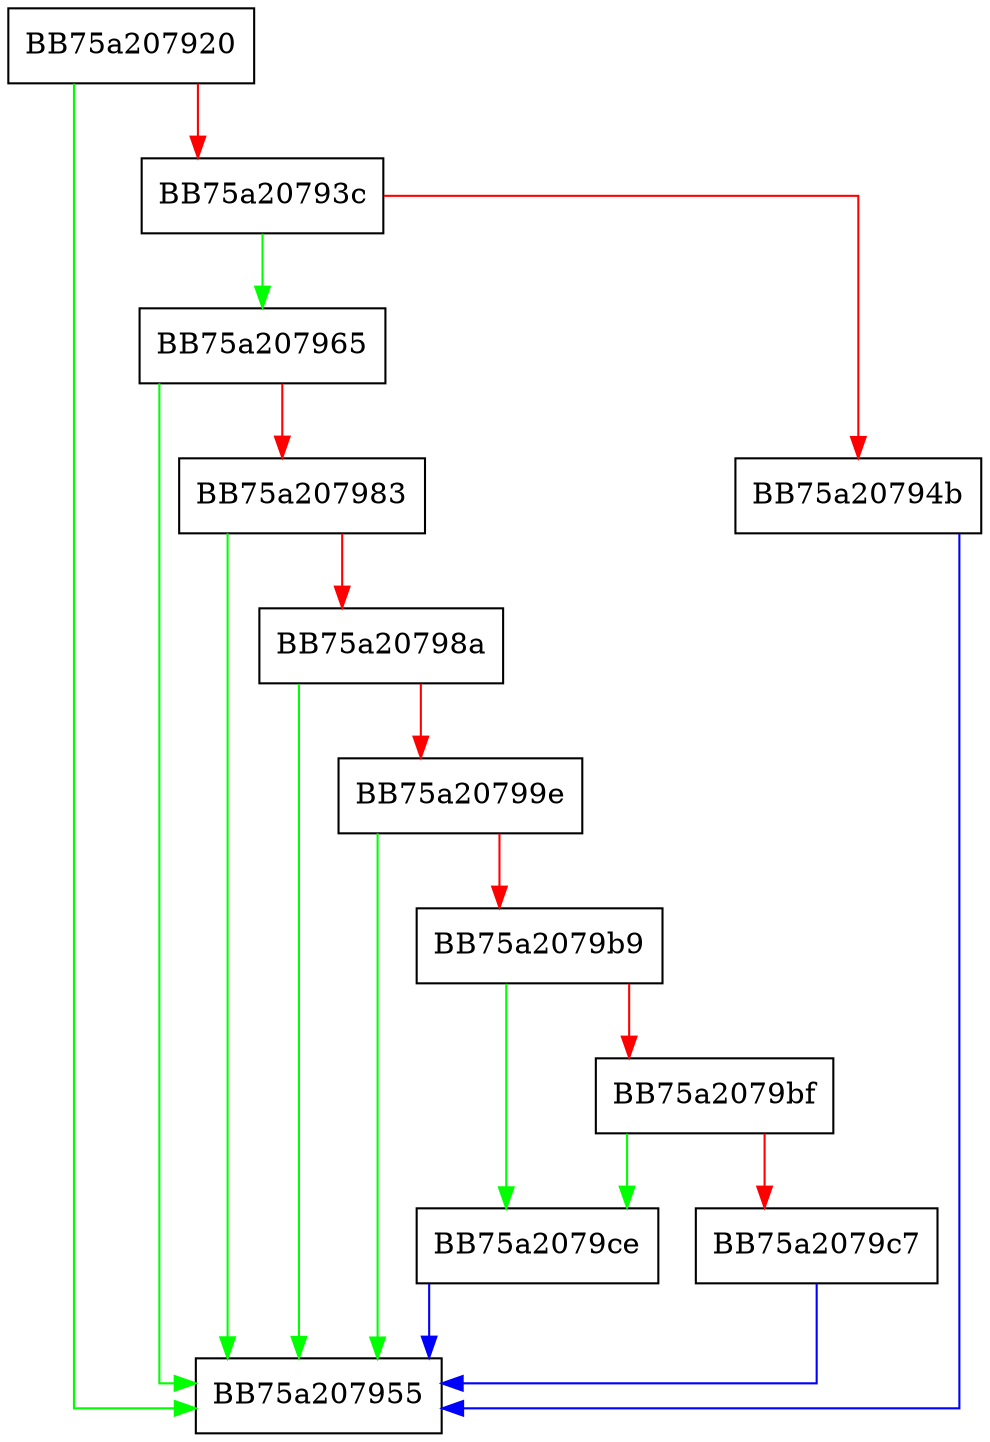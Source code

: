digraph SetFileSize {
  node [shape="box"];
  graph [splines=ortho];
  BB75a207920 -> BB75a207955 [color="green"];
  BB75a207920 -> BB75a20793c [color="red"];
  BB75a20793c -> BB75a207965 [color="green"];
  BB75a20793c -> BB75a20794b [color="red"];
  BB75a20794b -> BB75a207955 [color="blue"];
  BB75a207965 -> BB75a207955 [color="green"];
  BB75a207965 -> BB75a207983 [color="red"];
  BB75a207983 -> BB75a207955 [color="green"];
  BB75a207983 -> BB75a20798a [color="red"];
  BB75a20798a -> BB75a207955 [color="green"];
  BB75a20798a -> BB75a20799e [color="red"];
  BB75a20799e -> BB75a207955 [color="green"];
  BB75a20799e -> BB75a2079b9 [color="red"];
  BB75a2079b9 -> BB75a2079ce [color="green"];
  BB75a2079b9 -> BB75a2079bf [color="red"];
  BB75a2079bf -> BB75a2079ce [color="green"];
  BB75a2079bf -> BB75a2079c7 [color="red"];
  BB75a2079c7 -> BB75a207955 [color="blue"];
  BB75a2079ce -> BB75a207955 [color="blue"];
}